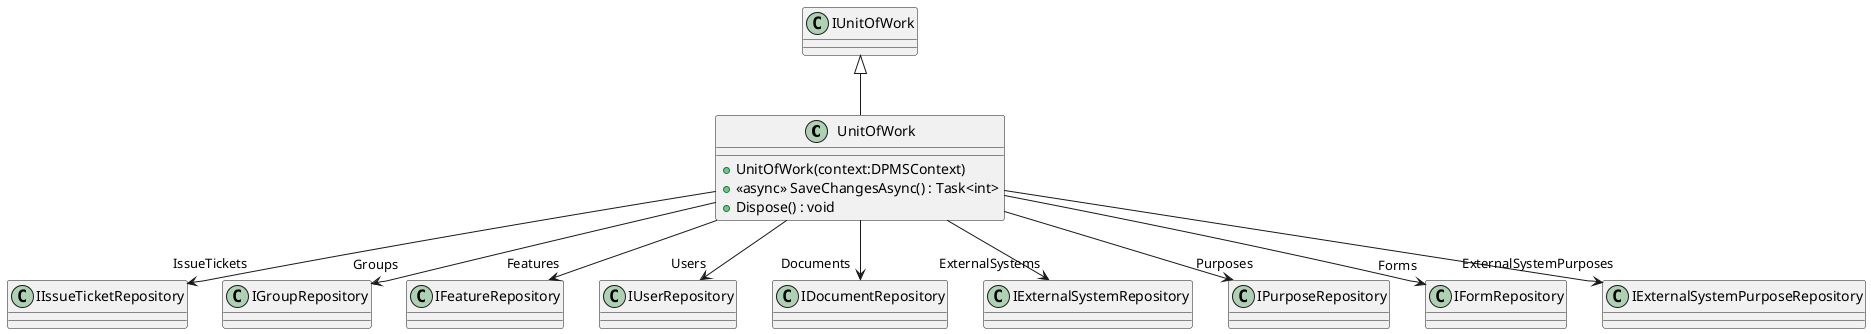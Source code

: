 @startuml
class UnitOfWork {
    + UnitOfWork(context:DPMSContext)
    + <<async>> SaveChangesAsync() : Task<int>
    + Dispose() : void
}
IUnitOfWork <|-- UnitOfWork
UnitOfWork --> "IssueTickets" IIssueTicketRepository
UnitOfWork --> "Groups" IGroupRepository
UnitOfWork --> "Features" IFeatureRepository
UnitOfWork --> "Users" IUserRepository
UnitOfWork --> "Documents" IDocumentRepository
UnitOfWork --> "ExternalSystems" IExternalSystemRepository
UnitOfWork --> "Purposes" IPurposeRepository
UnitOfWork --> "Forms" IFormRepository
UnitOfWork --> "ExternalSystemPurposes" IExternalSystemPurposeRepository
@enduml
